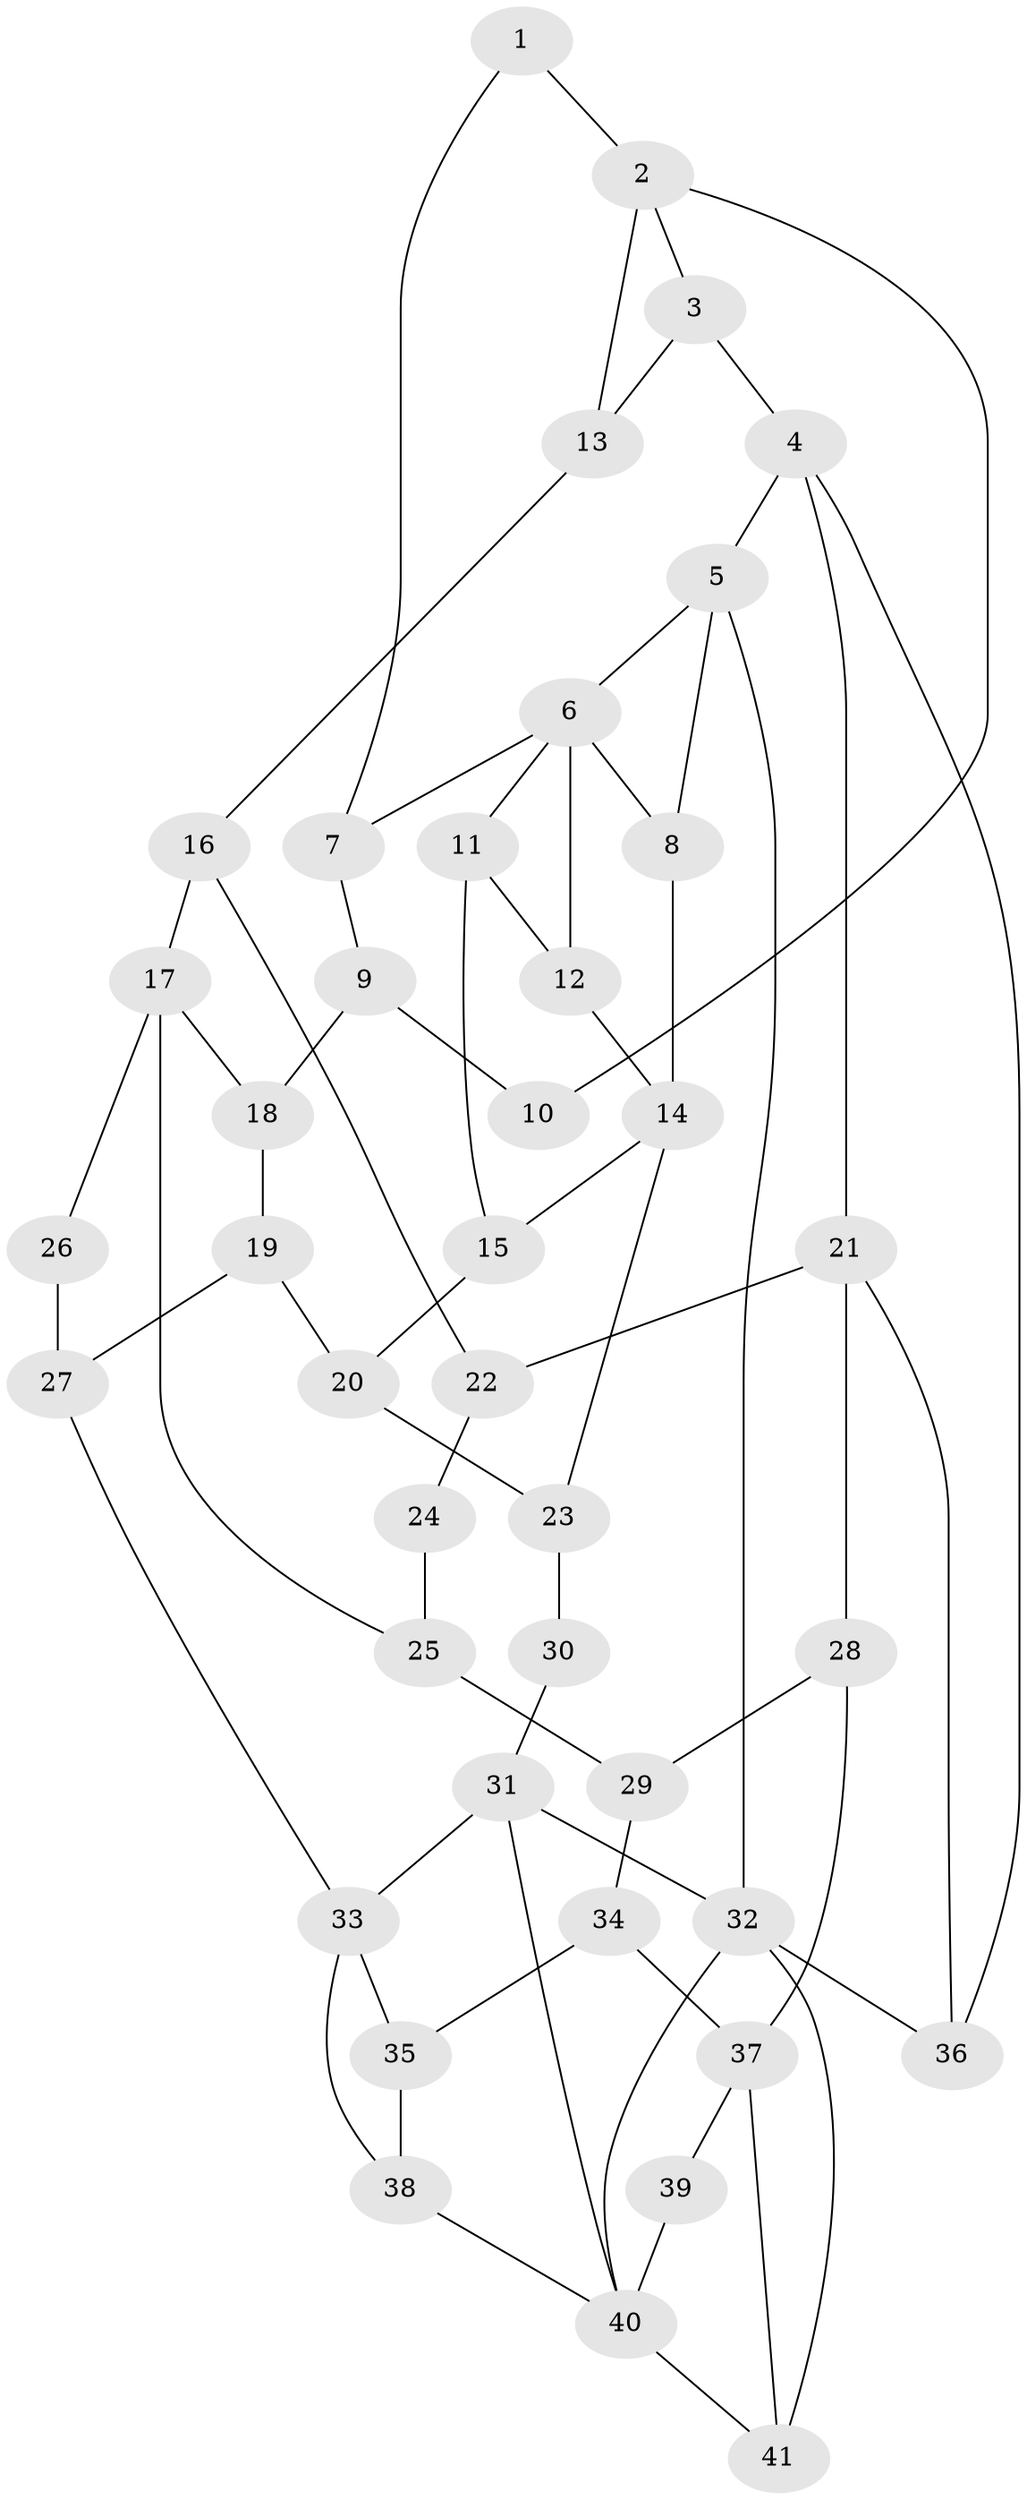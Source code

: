 // original degree distribution, {4: 0.1951219512195122, 5: 0.573170731707317, 6: 0.1951219512195122, 3: 0.036585365853658534}
// Generated by graph-tools (version 1.1) at 2025/38/03/09/25 02:38:37]
// undirected, 41 vertices, 66 edges
graph export_dot {
graph [start="1"]
  node [color=gray90,style=filled];
  1;
  2;
  3;
  4;
  5;
  6;
  7;
  8;
  9;
  10;
  11;
  12;
  13;
  14;
  15;
  16;
  17;
  18;
  19;
  20;
  21;
  22;
  23;
  24;
  25;
  26;
  27;
  28;
  29;
  30;
  31;
  32;
  33;
  34;
  35;
  36;
  37;
  38;
  39;
  40;
  41;
  1 -- 2 [weight=1.0];
  1 -- 7 [weight=1.0];
  2 -- 3 [weight=1.0];
  2 -- 10 [weight=1.0];
  2 -- 13 [weight=1.0];
  3 -- 4 [weight=1.0];
  3 -- 13 [weight=1.0];
  4 -- 5 [weight=1.0];
  4 -- 21 [weight=1.0];
  4 -- 36 [weight=1.0];
  5 -- 6 [weight=1.0];
  5 -- 8 [weight=1.0];
  5 -- 32 [weight=1.0];
  6 -- 7 [weight=1.0];
  6 -- 8 [weight=1.0];
  6 -- 11 [weight=1.0];
  6 -- 12 [weight=1.0];
  7 -- 9 [weight=1.0];
  8 -- 14 [weight=1.0];
  9 -- 10 [weight=1.0];
  9 -- 18 [weight=1.0];
  11 -- 12 [weight=1.0];
  11 -- 15 [weight=1.0];
  12 -- 14 [weight=1.0];
  13 -- 16 [weight=1.0];
  14 -- 15 [weight=2.0];
  14 -- 23 [weight=2.0];
  15 -- 20 [weight=1.0];
  16 -- 17 [weight=1.0];
  16 -- 22 [weight=1.0];
  17 -- 18 [weight=1.0];
  17 -- 25 [weight=2.0];
  17 -- 26 [weight=1.0];
  18 -- 19 [weight=1.0];
  19 -- 20 [weight=1.0];
  19 -- 27 [weight=1.0];
  20 -- 23 [weight=1.0];
  21 -- 22 [weight=1.0];
  21 -- 28 [weight=2.0];
  21 -- 36 [weight=1.0];
  22 -- 24 [weight=1.0];
  23 -- 30 [weight=2.0];
  24 -- 25 [weight=2.0];
  25 -- 29 [weight=2.0];
  26 -- 27 [weight=2.0];
  27 -- 33 [weight=2.0];
  28 -- 29 [weight=2.0];
  28 -- 37 [weight=2.0];
  29 -- 34 [weight=1.0];
  30 -- 31 [weight=2.0];
  31 -- 32 [weight=1.0];
  31 -- 33 [weight=2.0];
  31 -- 40 [weight=1.0];
  32 -- 36 [weight=2.0];
  32 -- 40 [weight=1.0];
  32 -- 41 [weight=1.0];
  33 -- 35 [weight=1.0];
  33 -- 38 [weight=1.0];
  34 -- 35 [weight=1.0];
  34 -- 37 [weight=1.0];
  35 -- 38 [weight=1.0];
  37 -- 39 [weight=1.0];
  37 -- 41 [weight=1.0];
  38 -- 40 [weight=1.0];
  39 -- 40 [weight=2.0];
  40 -- 41 [weight=1.0];
}
